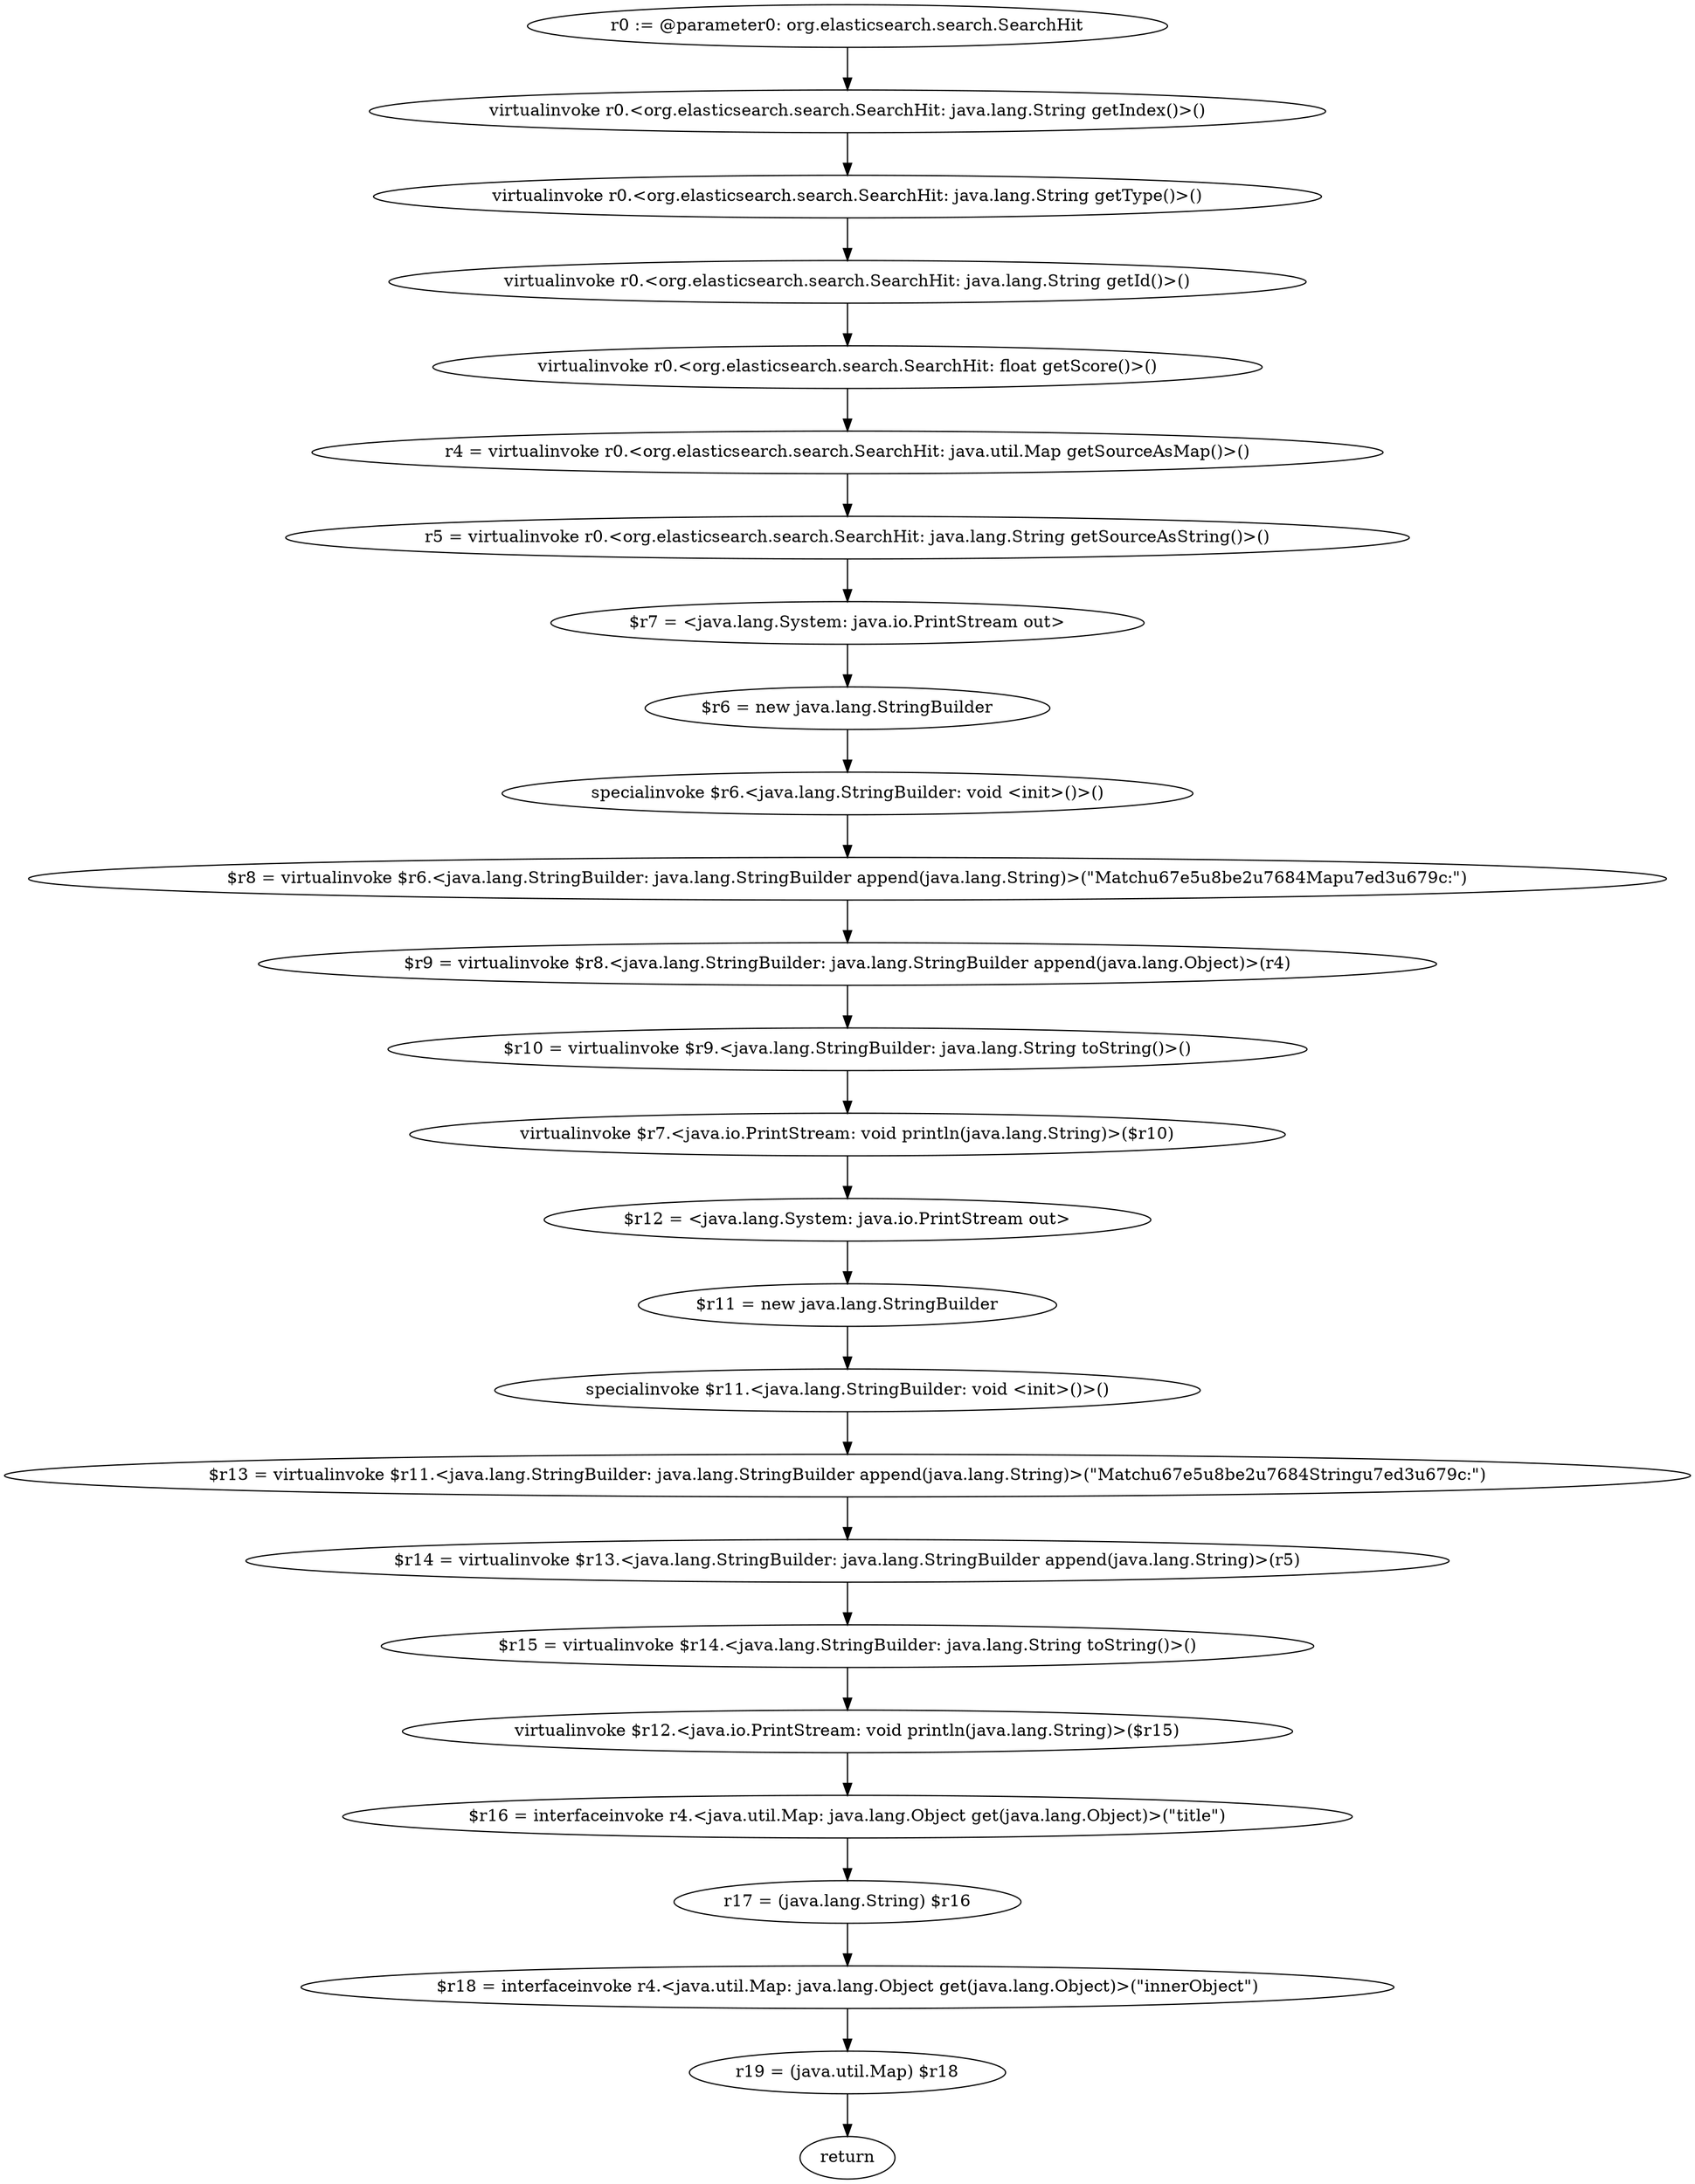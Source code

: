 digraph "unitGraph" {
    "r0 := @parameter0: org.elasticsearch.search.SearchHit"
    "virtualinvoke r0.<org.elasticsearch.search.SearchHit: java.lang.String getIndex()>()"
    "virtualinvoke r0.<org.elasticsearch.search.SearchHit: java.lang.String getType()>()"
    "virtualinvoke r0.<org.elasticsearch.search.SearchHit: java.lang.String getId()>()"
    "virtualinvoke r0.<org.elasticsearch.search.SearchHit: float getScore()>()"
    "r4 = virtualinvoke r0.<org.elasticsearch.search.SearchHit: java.util.Map getSourceAsMap()>()"
    "r5 = virtualinvoke r0.<org.elasticsearch.search.SearchHit: java.lang.String getSourceAsString()>()"
    "$r7 = <java.lang.System: java.io.PrintStream out>"
    "$r6 = new java.lang.StringBuilder"
    "specialinvoke $r6.<java.lang.StringBuilder: void <init>()>()"
    "$r8 = virtualinvoke $r6.<java.lang.StringBuilder: java.lang.StringBuilder append(java.lang.String)>(\"Match\u67e5\u8be2\u7684Map\u7ed3\u679c:\")"
    "$r9 = virtualinvoke $r8.<java.lang.StringBuilder: java.lang.StringBuilder append(java.lang.Object)>(r4)"
    "$r10 = virtualinvoke $r9.<java.lang.StringBuilder: java.lang.String toString()>()"
    "virtualinvoke $r7.<java.io.PrintStream: void println(java.lang.String)>($r10)"
    "$r12 = <java.lang.System: java.io.PrintStream out>"
    "$r11 = new java.lang.StringBuilder"
    "specialinvoke $r11.<java.lang.StringBuilder: void <init>()>()"
    "$r13 = virtualinvoke $r11.<java.lang.StringBuilder: java.lang.StringBuilder append(java.lang.String)>(\"Match\u67e5\u8be2\u7684String\u7ed3\u679c:\")"
    "$r14 = virtualinvoke $r13.<java.lang.StringBuilder: java.lang.StringBuilder append(java.lang.String)>(r5)"
    "$r15 = virtualinvoke $r14.<java.lang.StringBuilder: java.lang.String toString()>()"
    "virtualinvoke $r12.<java.io.PrintStream: void println(java.lang.String)>($r15)"
    "$r16 = interfaceinvoke r4.<java.util.Map: java.lang.Object get(java.lang.Object)>(\"title\")"
    "r17 = (java.lang.String) $r16"
    "$r18 = interfaceinvoke r4.<java.util.Map: java.lang.Object get(java.lang.Object)>(\"innerObject\")"
    "r19 = (java.util.Map) $r18"
    "return"
    "r0 := @parameter0: org.elasticsearch.search.SearchHit"->"virtualinvoke r0.<org.elasticsearch.search.SearchHit: java.lang.String getIndex()>()";
    "virtualinvoke r0.<org.elasticsearch.search.SearchHit: java.lang.String getIndex()>()"->"virtualinvoke r0.<org.elasticsearch.search.SearchHit: java.lang.String getType()>()";
    "virtualinvoke r0.<org.elasticsearch.search.SearchHit: java.lang.String getType()>()"->"virtualinvoke r0.<org.elasticsearch.search.SearchHit: java.lang.String getId()>()";
    "virtualinvoke r0.<org.elasticsearch.search.SearchHit: java.lang.String getId()>()"->"virtualinvoke r0.<org.elasticsearch.search.SearchHit: float getScore()>()";
    "virtualinvoke r0.<org.elasticsearch.search.SearchHit: float getScore()>()"->"r4 = virtualinvoke r0.<org.elasticsearch.search.SearchHit: java.util.Map getSourceAsMap()>()";
    "r4 = virtualinvoke r0.<org.elasticsearch.search.SearchHit: java.util.Map getSourceAsMap()>()"->"r5 = virtualinvoke r0.<org.elasticsearch.search.SearchHit: java.lang.String getSourceAsString()>()";
    "r5 = virtualinvoke r0.<org.elasticsearch.search.SearchHit: java.lang.String getSourceAsString()>()"->"$r7 = <java.lang.System: java.io.PrintStream out>";
    "$r7 = <java.lang.System: java.io.PrintStream out>"->"$r6 = new java.lang.StringBuilder";
    "$r6 = new java.lang.StringBuilder"->"specialinvoke $r6.<java.lang.StringBuilder: void <init>()>()";
    "specialinvoke $r6.<java.lang.StringBuilder: void <init>()>()"->"$r8 = virtualinvoke $r6.<java.lang.StringBuilder: java.lang.StringBuilder append(java.lang.String)>(\"Match\u67e5\u8be2\u7684Map\u7ed3\u679c:\")";
    "$r8 = virtualinvoke $r6.<java.lang.StringBuilder: java.lang.StringBuilder append(java.lang.String)>(\"Match\u67e5\u8be2\u7684Map\u7ed3\u679c:\")"->"$r9 = virtualinvoke $r8.<java.lang.StringBuilder: java.lang.StringBuilder append(java.lang.Object)>(r4)";
    "$r9 = virtualinvoke $r8.<java.lang.StringBuilder: java.lang.StringBuilder append(java.lang.Object)>(r4)"->"$r10 = virtualinvoke $r9.<java.lang.StringBuilder: java.lang.String toString()>()";
    "$r10 = virtualinvoke $r9.<java.lang.StringBuilder: java.lang.String toString()>()"->"virtualinvoke $r7.<java.io.PrintStream: void println(java.lang.String)>($r10)";
    "virtualinvoke $r7.<java.io.PrintStream: void println(java.lang.String)>($r10)"->"$r12 = <java.lang.System: java.io.PrintStream out>";
    "$r12 = <java.lang.System: java.io.PrintStream out>"->"$r11 = new java.lang.StringBuilder";
    "$r11 = new java.lang.StringBuilder"->"specialinvoke $r11.<java.lang.StringBuilder: void <init>()>()";
    "specialinvoke $r11.<java.lang.StringBuilder: void <init>()>()"->"$r13 = virtualinvoke $r11.<java.lang.StringBuilder: java.lang.StringBuilder append(java.lang.String)>(\"Match\u67e5\u8be2\u7684String\u7ed3\u679c:\")";
    "$r13 = virtualinvoke $r11.<java.lang.StringBuilder: java.lang.StringBuilder append(java.lang.String)>(\"Match\u67e5\u8be2\u7684String\u7ed3\u679c:\")"->"$r14 = virtualinvoke $r13.<java.lang.StringBuilder: java.lang.StringBuilder append(java.lang.String)>(r5)";
    "$r14 = virtualinvoke $r13.<java.lang.StringBuilder: java.lang.StringBuilder append(java.lang.String)>(r5)"->"$r15 = virtualinvoke $r14.<java.lang.StringBuilder: java.lang.String toString()>()";
    "$r15 = virtualinvoke $r14.<java.lang.StringBuilder: java.lang.String toString()>()"->"virtualinvoke $r12.<java.io.PrintStream: void println(java.lang.String)>($r15)";
    "virtualinvoke $r12.<java.io.PrintStream: void println(java.lang.String)>($r15)"->"$r16 = interfaceinvoke r4.<java.util.Map: java.lang.Object get(java.lang.Object)>(\"title\")";
    "$r16 = interfaceinvoke r4.<java.util.Map: java.lang.Object get(java.lang.Object)>(\"title\")"->"r17 = (java.lang.String) $r16";
    "r17 = (java.lang.String) $r16"->"$r18 = interfaceinvoke r4.<java.util.Map: java.lang.Object get(java.lang.Object)>(\"innerObject\")";
    "$r18 = interfaceinvoke r4.<java.util.Map: java.lang.Object get(java.lang.Object)>(\"innerObject\")"->"r19 = (java.util.Map) $r18";
    "r19 = (java.util.Map) $r18"->"return";
}
